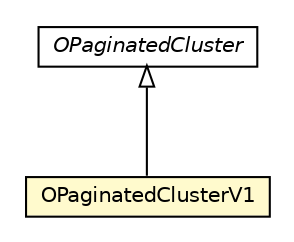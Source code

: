 #!/usr/local/bin/dot
#
# Class diagram 
# Generated by UMLGraph version R5_6-24-gf6e263 (http://www.umlgraph.org/)
#

digraph G {
	edge [fontname="Helvetica",fontsize=10,labelfontname="Helvetica",labelfontsize=10];
	node [fontname="Helvetica",fontsize=10,shape=plaintext];
	nodesep=0.25;
	ranksep=0.5;
	// com.orientechnologies.orient.core.storage.cluster.OPaginatedCluster
	c4921075 [label=<<table title="com.orientechnologies.orient.core.storage.cluster.OPaginatedCluster" border="0" cellborder="1" cellspacing="0" cellpadding="2" port="p" href="../OPaginatedCluster.html">
		<tr><td><table border="0" cellspacing="0" cellpadding="1">
<tr><td align="center" balign="center"><font face="Helvetica-Oblique"> OPaginatedCluster </font></td></tr>
		</table></td></tr>
		</table>>, URL="../OPaginatedCluster.html", fontname="Helvetica", fontcolor="black", fontsize=10.0];
	// com.orientechnologies.orient.core.storage.cluster.v1.OPaginatedClusterV1
	c4921085 [label=<<table title="com.orientechnologies.orient.core.storage.cluster.v1.OPaginatedClusterV1" border="0" cellborder="1" cellspacing="0" cellpadding="2" port="p" bgcolor="lemonChiffon" href="./OPaginatedClusterV1.html">
		<tr><td><table border="0" cellspacing="0" cellpadding="1">
<tr><td align="center" balign="center"> OPaginatedClusterV1 </td></tr>
		</table></td></tr>
		</table>>, URL="./OPaginatedClusterV1.html", fontname="Helvetica", fontcolor="black", fontsize=10.0];
	//com.orientechnologies.orient.core.storage.cluster.v1.OPaginatedClusterV1 extends com.orientechnologies.orient.core.storage.cluster.OPaginatedCluster
	c4921075:p -> c4921085:p [dir=back,arrowtail=empty];
}

